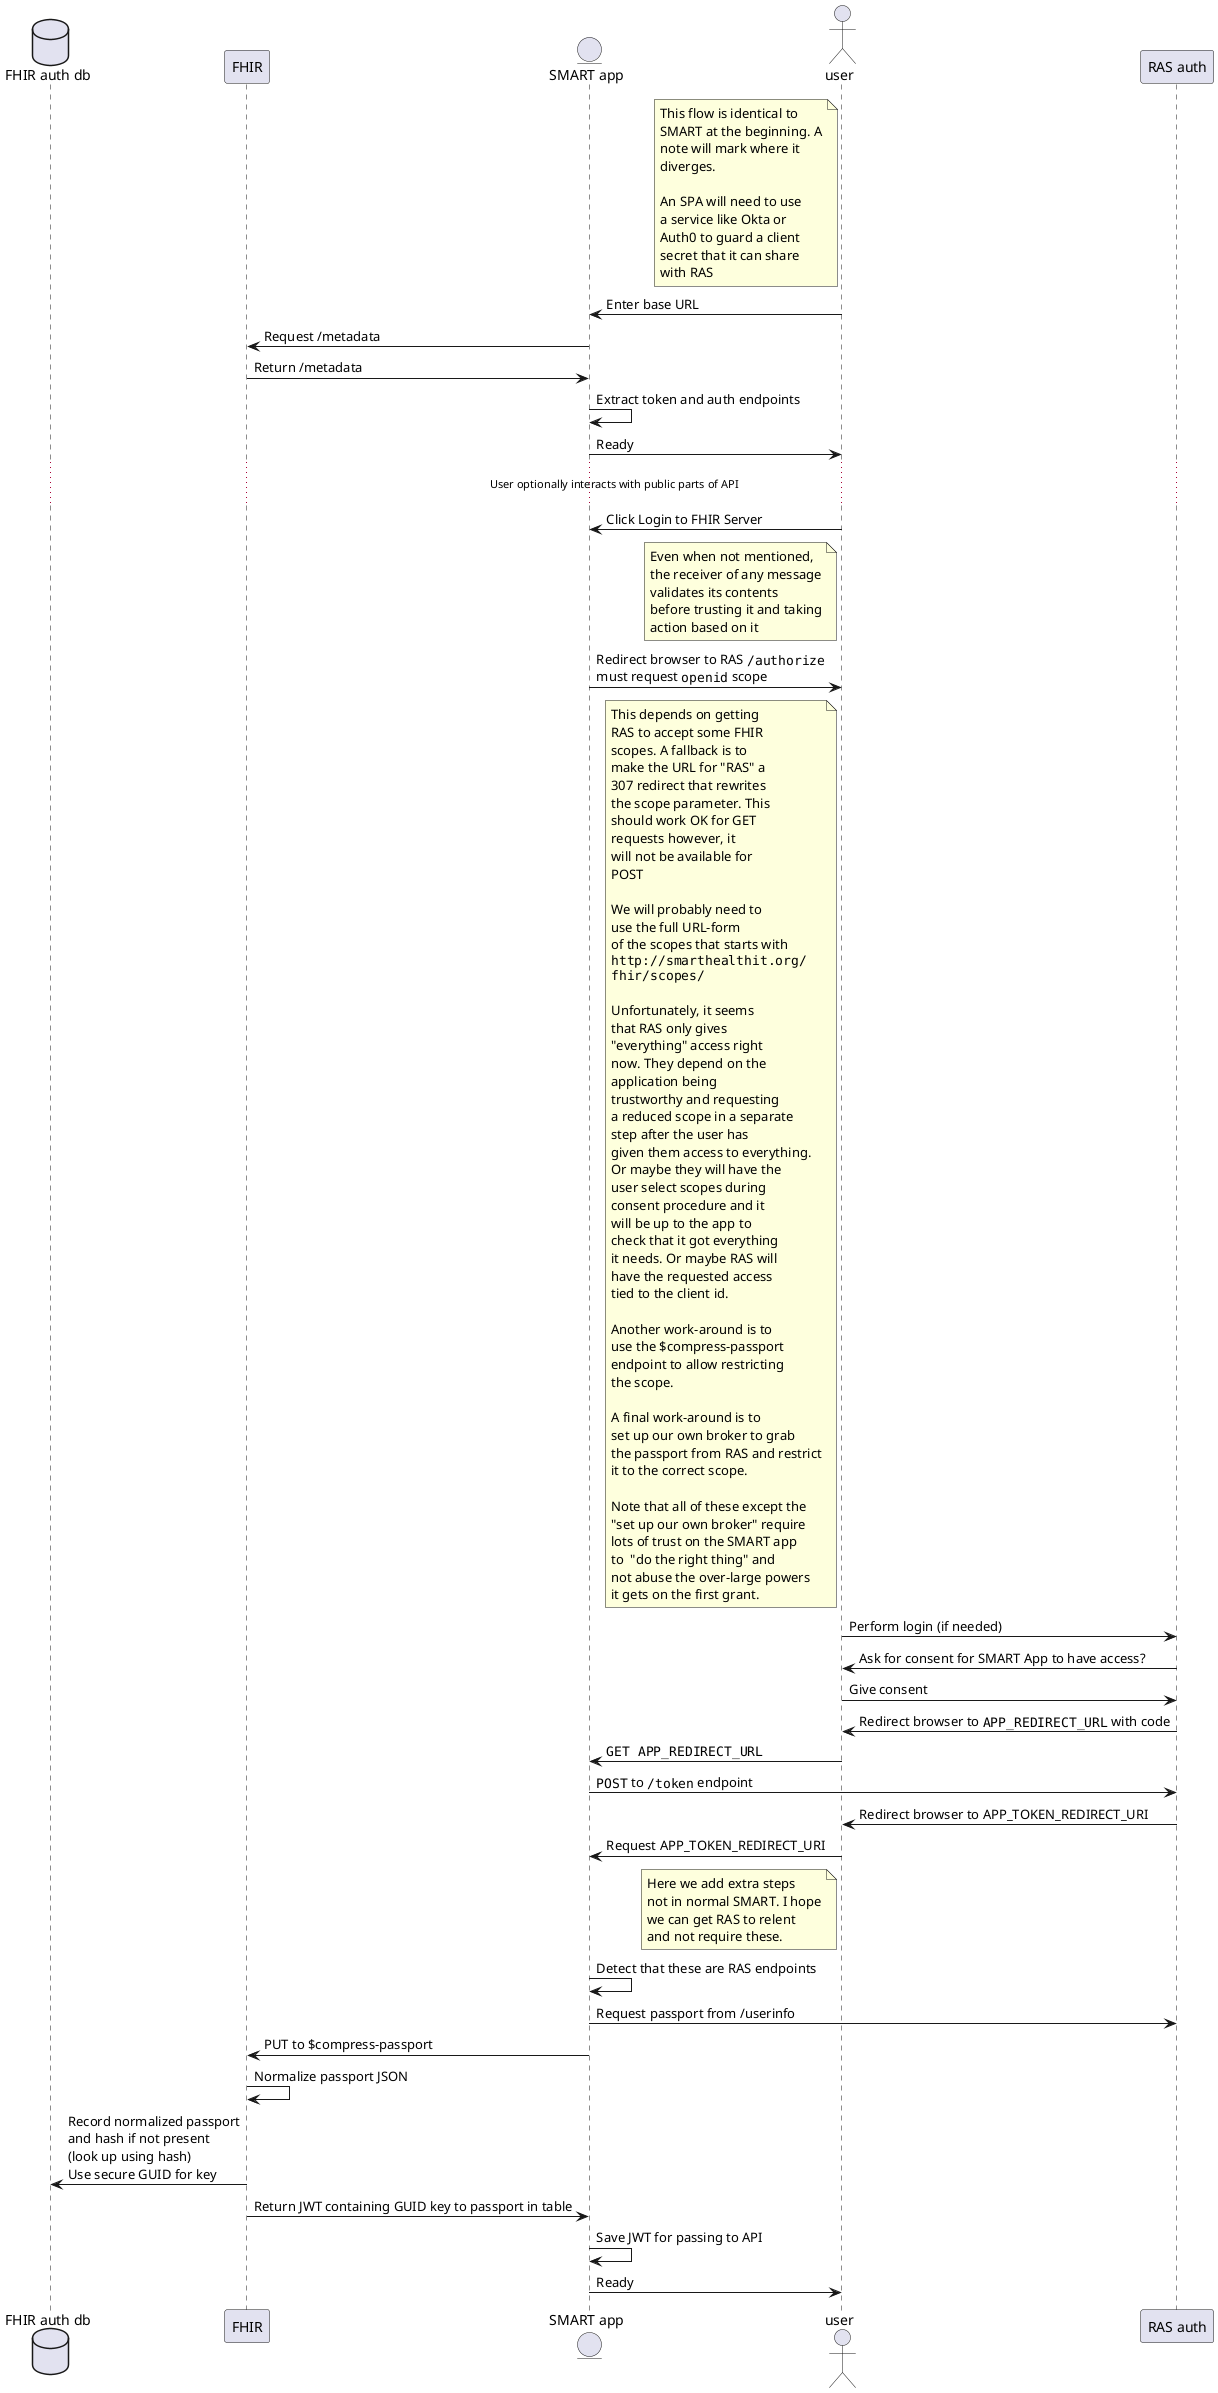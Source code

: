 @startuml "authentication_flow"
database "FHIR auth db" as FhirDb
participant "FHIR" as Fhir
entity "SMART app" as App
actor user as User
participant "RAS auth" as Ras

note left of User
This flow is identical to
SMART at the beginning. A
note will mark where it
diverges.

An SPA will need to use
a service like Okta or
Auth0 to guard a client
secret that it can share
with RAS
end note

User -> App : Enter base URL
App -> Fhir : Request /metadata
Fhir -> App : Return /metadata
App -> App : Extract token and auth endpoints
App -> User : Ready
... User optionally interacts with public parts of API ...
User -> App : Click Login to FHIR Server

note left of User
Even when not mentioned,
the receiver of any message
validates its contents
before trusting it and taking
action based on it
end note

App -> User : Redirect browser to RAS ""/authorize""\nmust request ""openid"" scope
note left of User
This depends on getting
RAS to accept some FHIR
scopes. A fallback is to
make the URL for "RAS" a
307 redirect that rewrites
the scope parameter. This
should work OK for GET
requests however, it
will not be available for
POST

We will probably need to
use the full URL-form
of the scopes that starts with
""http://smarthealthit.org/""
""fhir/scopes/""

Unfortunately, it seems
that RAS only gives
"everything" access right
now. They depend on the
application being
trustworthy and requesting
a reduced scope in a separate
step after the user has
given them access to everything.
Or maybe they will have the
user select scopes during
consent procedure and it
will be up to the app to
check that it got everything
it needs. Or maybe RAS will
have the requested access
tied to the client id.

Another work-around is to
use the $compress-passport
endpoint to allow restricting
the scope.

A final work-around is to
set up our own broker to grab
the passport from RAS and restrict
it to the correct scope.

Note that all of these except the
"set up our own broker" require
lots of trust on the SMART app
to  "do the right thing" and
not abuse the over-large powers
it gets on the first grant.
end note
User -> Ras : Perform login (if needed)
Ras -> User: Ask for consent for SMART App to have access?
User -> Ras : Give consent
Ras -> User : Redirect browser to ""APP_REDIRECT_URL"" with code
User -> App : ""GET APP_REDIRECT_URL""
App -> Ras : ""POST"" to ""/token"" endpoint
Ras -> User : Redirect browser to APP_TOKEN_REDIRECT_URI
User -> App: Request APP_TOKEN_REDIRECT_URI

note left of User
Here we add extra steps
not in normal SMART. I hope
we can get RAS to relent
and not require these.
end note

App -> App : Detect that these are RAS endpoints
App -> Ras : Request passport from /userinfo
App -> Fhir : PUT to $compress-passport
Fhir -> Fhir : Normalize passport JSON
Fhir-> FhirDb: Record normalized passport\nand hash if not present\n(look up using hash)\nUse secure GUID for key
Fhir-> App : Return JWT containing GUID key to passport in table
App -> App: Save JWT for passing to API
App -> User: Ready

@enduml
